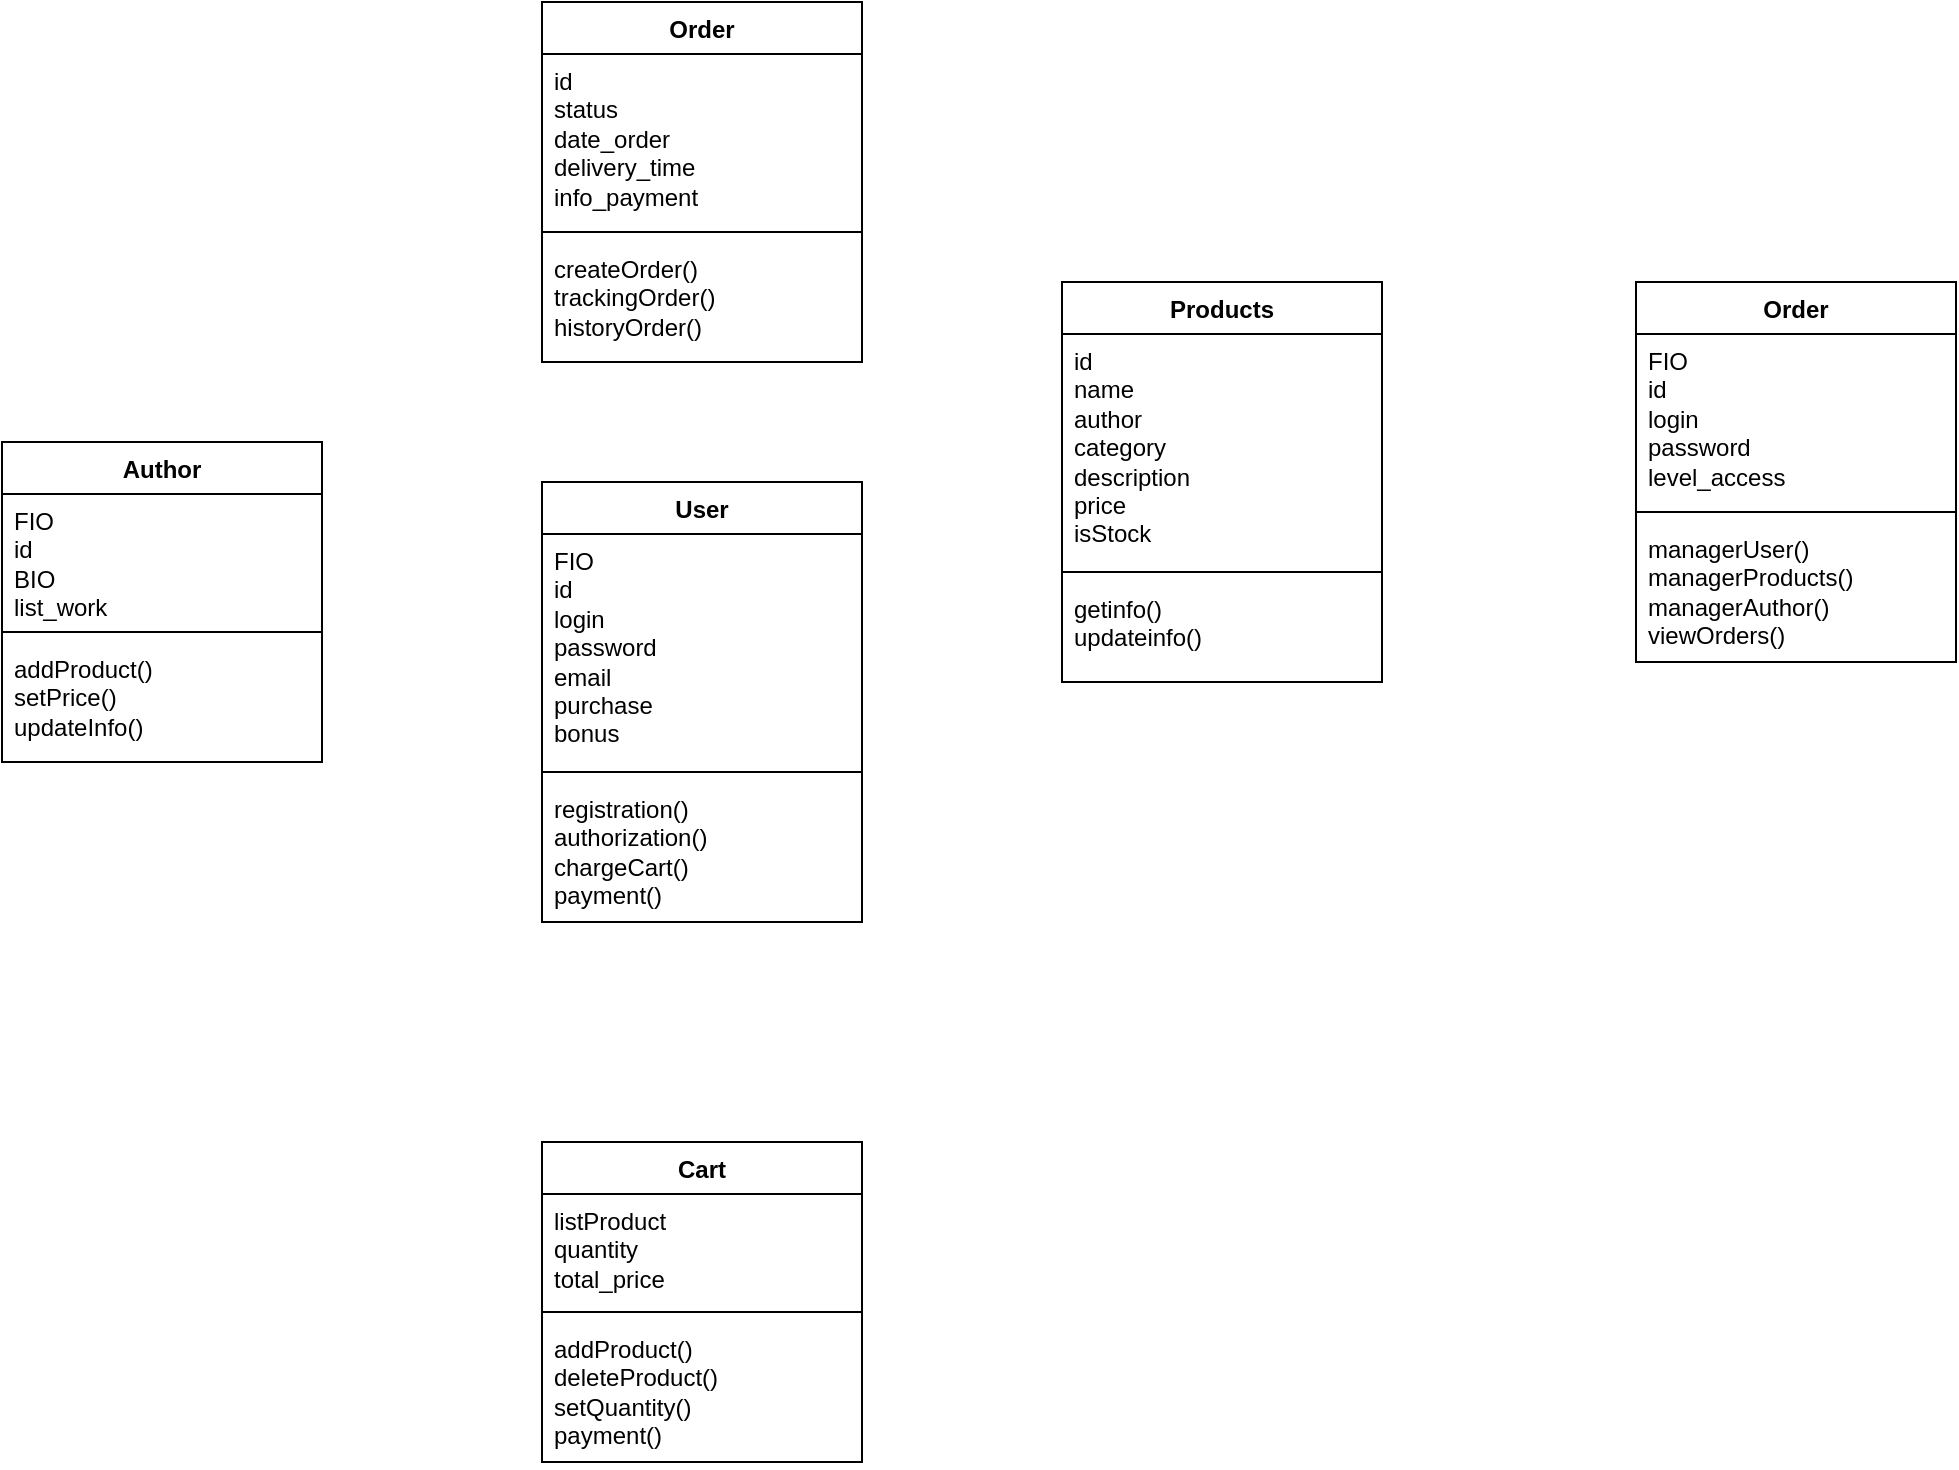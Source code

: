 <mxfile version="24.6.4" type="github">
  <diagram name="Страница — 1" id="VDZSmeSXkAvrDKCOVdHw">
    <mxGraphModel dx="648" dy="412" grid="1" gridSize="10" guides="1" tooltips="1" connect="1" arrows="1" fold="1" page="1" pageScale="1" pageWidth="827" pageHeight="1169" math="0" shadow="0">
      <root>
        <mxCell id="0" />
        <mxCell id="1" parent="0" />
        <mxCell id="7gXbQuAfjd_cv0Ir8azA-5" value="&lt;font style=&quot;vertical-align: inherit;&quot;&gt;&lt;font style=&quot;vertical-align: inherit;&quot;&gt;Order&lt;/font&gt;&lt;/font&gt;" style="swimlane;fontStyle=1;align=center;verticalAlign=top;childLayout=stackLayout;horizontal=1;startSize=26;horizontalStack=0;resizeParent=1;resizeParentMax=0;resizeLast=0;collapsible=1;marginBottom=0;whiteSpace=wrap;html=1;" vertex="1" parent="1">
          <mxGeometry x="280" y="100" width="160" height="180" as="geometry">
            <mxRectangle x="440" y="210" width="100" height="30" as="alternateBounds" />
          </mxGeometry>
        </mxCell>
        <mxCell id="7gXbQuAfjd_cv0Ir8azA-6" value="id&lt;div&gt;status&lt;/div&gt;&lt;div&gt;date_order&lt;/div&gt;&lt;div&gt;delivery_time&lt;/div&gt;&lt;div&gt;info_payment&lt;/div&gt;" style="text;strokeColor=none;fillColor=none;align=left;verticalAlign=top;spacingLeft=4;spacingRight=4;overflow=hidden;rotatable=0;points=[[0,0.5],[1,0.5]];portConstraint=eastwest;whiteSpace=wrap;html=1;" vertex="1" parent="7gXbQuAfjd_cv0Ir8azA-5">
          <mxGeometry y="26" width="160" height="84" as="geometry" />
        </mxCell>
        <mxCell id="7gXbQuAfjd_cv0Ir8azA-7" value="" style="line;strokeWidth=1;fillColor=none;align=left;verticalAlign=middle;spacingTop=-1;spacingLeft=3;spacingRight=3;rotatable=0;labelPosition=right;points=[];portConstraint=eastwest;strokeColor=inherit;" vertex="1" parent="7gXbQuAfjd_cv0Ir8azA-5">
          <mxGeometry y="110" width="160" height="10" as="geometry" />
        </mxCell>
        <mxCell id="7gXbQuAfjd_cv0Ir8azA-8" value="&lt;font style=&quot;vertical-align: inherit;&quot;&gt;&lt;font style=&quot;vertical-align: inherit;&quot;&gt;&lt;font style=&quot;vertical-align: inherit;&quot;&gt;&lt;font style=&quot;vertical-align: inherit;&quot;&gt;createOrder()&lt;/font&gt;&lt;/font&gt;&lt;/font&gt;&lt;/font&gt;&lt;div&gt;&lt;font style=&quot;vertical-align: inherit;&quot;&gt;&lt;font style=&quot;vertical-align: inherit;&quot;&gt;&lt;font style=&quot;vertical-align: inherit;&quot;&gt;&lt;font style=&quot;vertical-align: inherit;&quot;&gt;trackingOrder()&lt;/font&gt;&lt;/font&gt;&lt;/font&gt;&lt;/font&gt;&lt;/div&gt;&lt;div&gt;&lt;font style=&quot;vertical-align: inherit;&quot;&gt;&lt;font style=&quot;vertical-align: inherit;&quot;&gt;&lt;font style=&quot;vertical-align: inherit;&quot;&gt;&lt;font style=&quot;vertical-align: inherit;&quot;&gt;historyOrder()&lt;/font&gt;&lt;/font&gt;&lt;/font&gt;&lt;/font&gt;&lt;/div&gt;" style="text;strokeColor=none;fillColor=none;align=left;verticalAlign=top;spacingLeft=4;spacingRight=4;overflow=hidden;rotatable=0;points=[[0,0.5],[1,0.5]];portConstraint=eastwest;whiteSpace=wrap;html=1;" vertex="1" parent="7gXbQuAfjd_cv0Ir8azA-5">
          <mxGeometry y="120" width="160" height="60" as="geometry" />
        </mxCell>
        <mxCell id="7gXbQuAfjd_cv0Ir8azA-9" value="&lt;font style=&quot;vertical-align: inherit;&quot;&gt;&lt;font style=&quot;vertical-align: inherit;&quot;&gt;Author&lt;/font&gt;&lt;/font&gt;" style="swimlane;fontStyle=1;align=center;verticalAlign=top;childLayout=stackLayout;horizontal=1;startSize=26;horizontalStack=0;resizeParent=1;resizeParentMax=0;resizeLast=0;collapsible=1;marginBottom=0;whiteSpace=wrap;html=1;" vertex="1" parent="1">
          <mxGeometry x="10" y="320" width="160" height="160" as="geometry">
            <mxRectangle x="440" y="210" width="100" height="30" as="alternateBounds" />
          </mxGeometry>
        </mxCell>
        <mxCell id="7gXbQuAfjd_cv0Ir8azA-10" value="FIO&lt;div&gt;id&lt;/div&gt;&lt;div&gt;BIO&lt;/div&gt;&lt;div&gt;list_work&lt;/div&gt;" style="text;strokeColor=none;fillColor=none;align=left;verticalAlign=top;spacingLeft=4;spacingRight=4;overflow=hidden;rotatable=0;points=[[0,0.5],[1,0.5]];portConstraint=eastwest;whiteSpace=wrap;html=1;" vertex="1" parent="7gXbQuAfjd_cv0Ir8azA-9">
          <mxGeometry y="26" width="160" height="64" as="geometry" />
        </mxCell>
        <mxCell id="7gXbQuAfjd_cv0Ir8azA-11" value="" style="line;strokeWidth=1;fillColor=none;align=left;verticalAlign=middle;spacingTop=-1;spacingLeft=3;spacingRight=3;rotatable=0;labelPosition=right;points=[];portConstraint=eastwest;strokeColor=inherit;" vertex="1" parent="7gXbQuAfjd_cv0Ir8azA-9">
          <mxGeometry y="90" width="160" height="10" as="geometry" />
        </mxCell>
        <mxCell id="7gXbQuAfjd_cv0Ir8azA-12" value="addProduct()&lt;div&gt;setPrice()&lt;/div&gt;&lt;div&gt;updateInfo()&lt;/div&gt;" style="text;strokeColor=none;fillColor=none;align=left;verticalAlign=top;spacingLeft=4;spacingRight=4;overflow=hidden;rotatable=0;points=[[0,0.5],[1,0.5]];portConstraint=eastwest;whiteSpace=wrap;html=1;" vertex="1" parent="7gXbQuAfjd_cv0Ir8azA-9">
          <mxGeometry y="100" width="160" height="60" as="geometry" />
        </mxCell>
        <mxCell id="7gXbQuAfjd_cv0Ir8azA-13" value="&lt;font style=&quot;vertical-align: inherit;&quot;&gt;&lt;font style=&quot;vertical-align: inherit;&quot;&gt;User&lt;/font&gt;&lt;/font&gt;" style="swimlane;fontStyle=1;align=center;verticalAlign=top;childLayout=stackLayout;horizontal=1;startSize=26;horizontalStack=0;resizeParent=1;resizeParentMax=0;resizeLast=0;collapsible=1;marginBottom=0;whiteSpace=wrap;html=1;" vertex="1" parent="1">
          <mxGeometry x="280" y="340" width="160" height="220" as="geometry">
            <mxRectangle x="440" y="210" width="100" height="30" as="alternateBounds" />
          </mxGeometry>
        </mxCell>
        <mxCell id="7gXbQuAfjd_cv0Ir8azA-14" value="FIO&lt;div&gt;id&lt;/div&gt;&lt;div&gt;login&lt;/div&gt;&lt;div&gt;password&lt;/div&gt;&lt;div&gt;email&lt;/div&gt;&lt;div&gt;purchase&lt;/div&gt;&lt;div&gt;bonus&lt;/div&gt;" style="text;strokeColor=none;fillColor=none;align=left;verticalAlign=top;spacingLeft=4;spacingRight=4;overflow=hidden;rotatable=0;points=[[0,0.5],[1,0.5]];portConstraint=eastwest;whiteSpace=wrap;html=1;" vertex="1" parent="7gXbQuAfjd_cv0Ir8azA-13">
          <mxGeometry y="26" width="160" height="114" as="geometry" />
        </mxCell>
        <mxCell id="7gXbQuAfjd_cv0Ir8azA-15" value="" style="line;strokeWidth=1;fillColor=none;align=left;verticalAlign=middle;spacingTop=-1;spacingLeft=3;spacingRight=3;rotatable=0;labelPosition=right;points=[];portConstraint=eastwest;strokeColor=inherit;" vertex="1" parent="7gXbQuAfjd_cv0Ir8azA-13">
          <mxGeometry y="140" width="160" height="10" as="geometry" />
        </mxCell>
        <mxCell id="7gXbQuAfjd_cv0Ir8azA-16" value="registration()&lt;div&gt;authorization()&lt;/div&gt;&lt;div&gt;chargeCart()&lt;/div&gt;&lt;div&gt;payment()&lt;/div&gt;" style="text;strokeColor=none;fillColor=none;align=left;verticalAlign=top;spacingLeft=4;spacingRight=4;overflow=hidden;rotatable=0;points=[[0,0.5],[1,0.5]];portConstraint=eastwest;whiteSpace=wrap;html=1;" vertex="1" parent="7gXbQuAfjd_cv0Ir8azA-13">
          <mxGeometry y="150" width="160" height="70" as="geometry" />
        </mxCell>
        <mxCell id="7gXbQuAfjd_cv0Ir8azA-17" value="&lt;font style=&quot;vertical-align: inherit;&quot;&gt;&lt;font style=&quot;vertical-align: inherit;&quot;&gt;Products&lt;/font&gt;&lt;/font&gt;" style="swimlane;fontStyle=1;align=center;verticalAlign=top;childLayout=stackLayout;horizontal=1;startSize=26;horizontalStack=0;resizeParent=1;resizeParentMax=0;resizeLast=0;collapsible=1;marginBottom=0;whiteSpace=wrap;html=1;" vertex="1" parent="1">
          <mxGeometry x="540" y="240" width="160" height="200" as="geometry">
            <mxRectangle x="440" y="210" width="100" height="30" as="alternateBounds" />
          </mxGeometry>
        </mxCell>
        <mxCell id="7gXbQuAfjd_cv0Ir8azA-18" value="id&lt;div&gt;name&lt;/div&gt;&lt;div&gt;author&lt;/div&gt;&lt;div&gt;category&lt;/div&gt;&lt;div&gt;description&lt;/div&gt;&lt;div&gt;price&lt;/div&gt;&lt;div&gt;isStock&lt;/div&gt;" style="text;strokeColor=none;fillColor=none;align=left;verticalAlign=top;spacingLeft=4;spacingRight=4;overflow=hidden;rotatable=0;points=[[0,0.5],[1,0.5]];portConstraint=eastwest;whiteSpace=wrap;html=1;" vertex="1" parent="7gXbQuAfjd_cv0Ir8azA-17">
          <mxGeometry y="26" width="160" height="114" as="geometry" />
        </mxCell>
        <mxCell id="7gXbQuAfjd_cv0Ir8azA-19" value="" style="line;strokeWidth=1;fillColor=none;align=left;verticalAlign=middle;spacingTop=-1;spacingLeft=3;spacingRight=3;rotatable=0;labelPosition=right;points=[];portConstraint=eastwest;strokeColor=inherit;" vertex="1" parent="7gXbQuAfjd_cv0Ir8azA-17">
          <mxGeometry y="140" width="160" height="10" as="geometry" />
        </mxCell>
        <mxCell id="7gXbQuAfjd_cv0Ir8azA-20" value="getinfo()&lt;div&gt;updateinfo()&lt;/div&gt;" style="text;strokeColor=none;fillColor=none;align=left;verticalAlign=top;spacingLeft=4;spacingRight=4;overflow=hidden;rotatable=0;points=[[0,0.5],[1,0.5]];portConstraint=eastwest;whiteSpace=wrap;html=1;" vertex="1" parent="7gXbQuAfjd_cv0Ir8azA-17">
          <mxGeometry y="150" width="160" height="50" as="geometry" />
        </mxCell>
        <mxCell id="7gXbQuAfjd_cv0Ir8azA-21" value="&lt;font style=&quot;vertical-align: inherit;&quot;&gt;&lt;font style=&quot;vertical-align: inherit;&quot;&gt;Cart&lt;/font&gt;&lt;/font&gt;" style="swimlane;fontStyle=1;align=center;verticalAlign=top;childLayout=stackLayout;horizontal=1;startSize=26;horizontalStack=0;resizeParent=1;resizeParentMax=0;resizeLast=0;collapsible=1;marginBottom=0;whiteSpace=wrap;html=1;" vertex="1" parent="1">
          <mxGeometry x="280" y="670" width="160" height="160" as="geometry">
            <mxRectangle x="440" y="210" width="100" height="30" as="alternateBounds" />
          </mxGeometry>
        </mxCell>
        <mxCell id="7gXbQuAfjd_cv0Ir8azA-22" value="listProduct&lt;div&gt;quantity&lt;/div&gt;&lt;div&gt;total_price&lt;/div&gt;" style="text;strokeColor=none;fillColor=none;align=left;verticalAlign=top;spacingLeft=4;spacingRight=4;overflow=hidden;rotatable=0;points=[[0,0.5],[1,0.5]];portConstraint=eastwest;whiteSpace=wrap;html=1;" vertex="1" parent="7gXbQuAfjd_cv0Ir8azA-21">
          <mxGeometry y="26" width="160" height="54" as="geometry" />
        </mxCell>
        <mxCell id="7gXbQuAfjd_cv0Ir8azA-23" value="" style="line;strokeWidth=1;fillColor=none;align=left;verticalAlign=middle;spacingTop=-1;spacingLeft=3;spacingRight=3;rotatable=0;labelPosition=right;points=[];portConstraint=eastwest;strokeColor=inherit;" vertex="1" parent="7gXbQuAfjd_cv0Ir8azA-21">
          <mxGeometry y="80" width="160" height="10" as="geometry" />
        </mxCell>
        <mxCell id="7gXbQuAfjd_cv0Ir8azA-24" value="addProduct()&lt;div&gt;deleteProduct()&lt;/div&gt;&lt;div&gt;setQuantity()&lt;/div&gt;&lt;div&gt;payment()&lt;/div&gt;" style="text;strokeColor=none;fillColor=none;align=left;verticalAlign=top;spacingLeft=4;spacingRight=4;overflow=hidden;rotatable=0;points=[[0,0.5],[1,0.5]];portConstraint=eastwest;whiteSpace=wrap;html=1;" vertex="1" parent="7gXbQuAfjd_cv0Ir8azA-21">
          <mxGeometry y="90" width="160" height="70" as="geometry" />
        </mxCell>
        <mxCell id="7gXbQuAfjd_cv0Ir8azA-25" value="&lt;font style=&quot;vertical-align: inherit;&quot;&gt;&lt;font style=&quot;vertical-align: inherit;&quot;&gt;Order&lt;/font&gt;&lt;/font&gt;" style="swimlane;fontStyle=1;align=center;verticalAlign=top;childLayout=stackLayout;horizontal=1;startSize=26;horizontalStack=0;resizeParent=1;resizeParentMax=0;resizeLast=0;collapsible=1;marginBottom=0;whiteSpace=wrap;html=1;" vertex="1" parent="1">
          <mxGeometry x="827" y="240" width="160" height="190" as="geometry">
            <mxRectangle x="440" y="210" width="100" height="30" as="alternateBounds" />
          </mxGeometry>
        </mxCell>
        <mxCell id="7gXbQuAfjd_cv0Ir8azA-26" value="FIO&lt;div&gt;id&lt;/div&gt;&lt;div&gt;login&lt;/div&gt;&lt;div&gt;password&lt;/div&gt;&lt;div&gt;level_access&lt;/div&gt;" style="text;strokeColor=none;fillColor=none;align=left;verticalAlign=top;spacingLeft=4;spacingRight=4;overflow=hidden;rotatable=0;points=[[0,0.5],[1,0.5]];portConstraint=eastwest;whiteSpace=wrap;html=1;" vertex="1" parent="7gXbQuAfjd_cv0Ir8azA-25">
          <mxGeometry y="26" width="160" height="84" as="geometry" />
        </mxCell>
        <mxCell id="7gXbQuAfjd_cv0Ir8azA-27" value="" style="line;strokeWidth=1;fillColor=none;align=left;verticalAlign=middle;spacingTop=-1;spacingLeft=3;spacingRight=3;rotatable=0;labelPosition=right;points=[];portConstraint=eastwest;strokeColor=inherit;" vertex="1" parent="7gXbQuAfjd_cv0Ir8azA-25">
          <mxGeometry y="110" width="160" height="10" as="geometry" />
        </mxCell>
        <mxCell id="7gXbQuAfjd_cv0Ir8azA-28" value="managerUser()&lt;div&gt;managerProducts()&lt;/div&gt;&lt;div&gt;managerAuthor()&lt;/div&gt;&lt;div&gt;viewOrders()&lt;/div&gt;" style="text;strokeColor=none;fillColor=none;align=left;verticalAlign=top;spacingLeft=4;spacingRight=4;overflow=hidden;rotatable=0;points=[[0,0.5],[1,0.5]];portConstraint=eastwest;whiteSpace=wrap;html=1;" vertex="1" parent="7gXbQuAfjd_cv0Ir8azA-25">
          <mxGeometry y="120" width="160" height="70" as="geometry" />
        </mxCell>
      </root>
    </mxGraphModel>
  </diagram>
</mxfile>
